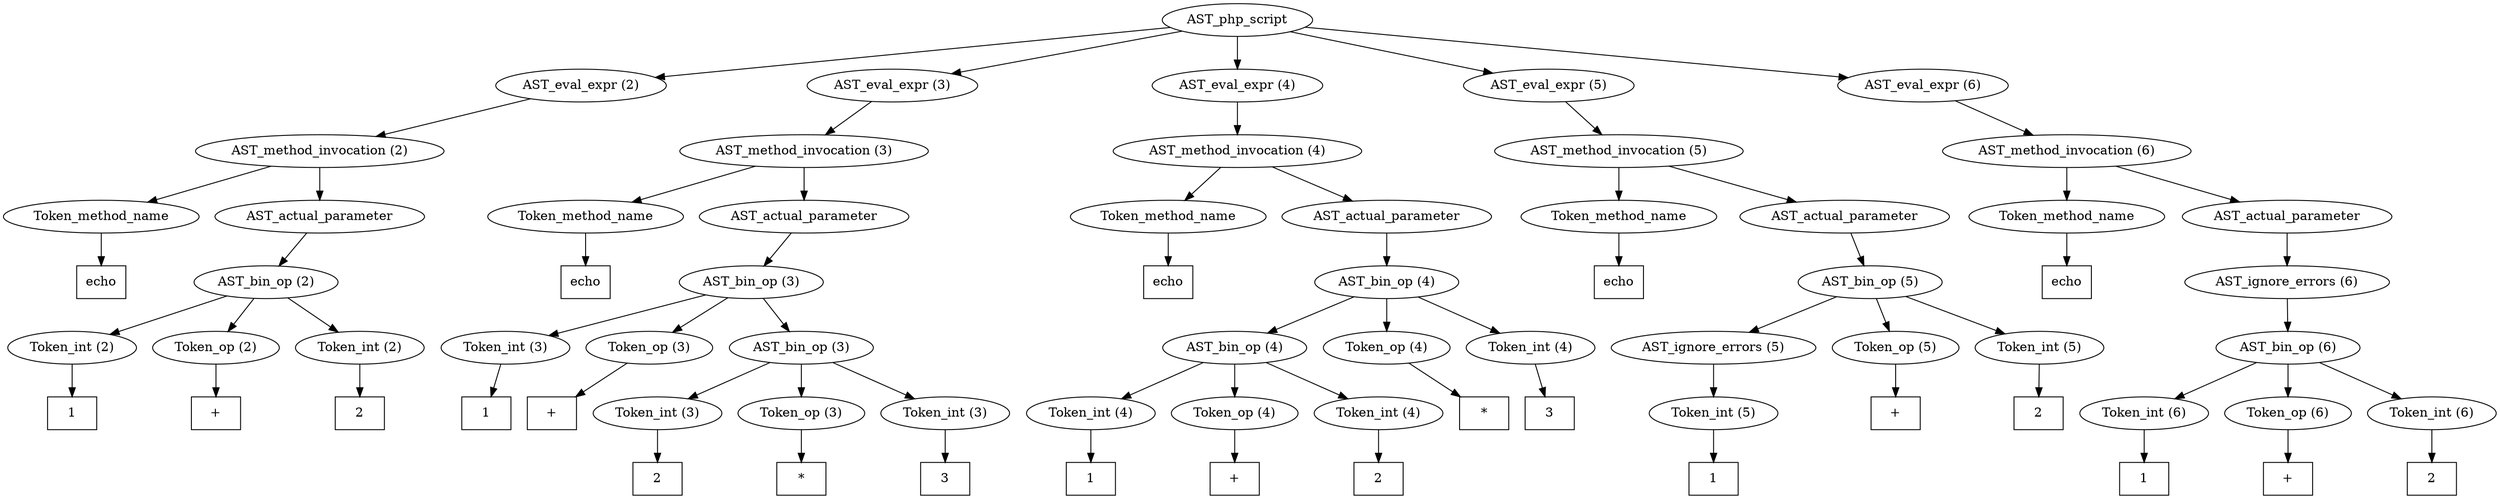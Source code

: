 /*
 * AST in dot format generated by phc -- the PHP compiler
 */

digraph AST {
node_0 [label="AST_php_script"];
node_1 [label="AST_eval_expr (2)"];
node_2 [label="AST_method_invocation (2)"];
node_3 [label="Token_method_name"];
node_4 [label="echo", shape=box]
node_3 -> node_4;
node_5 [label="AST_actual_parameter"];
node_6 [label="AST_bin_op (2)"];
node_7 [label="Token_int (2)"];
node_8 [label="1", shape=box]
node_7 -> node_8;
node_9 [label="Token_op (2)"];
node_10 [label="+", shape=box]
node_9 -> node_10;
node_11 [label="Token_int (2)"];
node_12 [label="2", shape=box]
node_11 -> node_12;
node_6 -> node_11;
node_6 -> node_9;
node_6 -> node_7;
node_5 -> node_6;
node_2 -> node_5;
node_2 -> node_3;
node_1 -> node_2;
node_13 [label="AST_eval_expr (3)"];
node_14 [label="AST_method_invocation (3)"];
node_15 [label="Token_method_name"];
node_16 [label="echo", shape=box]
node_15 -> node_16;
node_17 [label="AST_actual_parameter"];
node_18 [label="AST_bin_op (3)"];
node_19 [label="Token_int (3)"];
node_20 [label="1", shape=box]
node_19 -> node_20;
node_21 [label="Token_op (3)"];
node_22 [label="+", shape=box]
node_21 -> node_22;
node_23 [label="AST_bin_op (3)"];
node_24 [label="Token_int (3)"];
node_25 [label="2", shape=box]
node_24 -> node_25;
node_26 [label="Token_op (3)"];
node_27 [label="*", shape=box]
node_26 -> node_27;
node_28 [label="Token_int (3)"];
node_29 [label="3", shape=box]
node_28 -> node_29;
node_23 -> node_28;
node_23 -> node_26;
node_23 -> node_24;
node_18 -> node_23;
node_18 -> node_21;
node_18 -> node_19;
node_17 -> node_18;
node_14 -> node_17;
node_14 -> node_15;
node_13 -> node_14;
node_30 [label="AST_eval_expr (4)"];
node_31 [label="AST_method_invocation (4)"];
node_32 [label="Token_method_name"];
node_33 [label="echo", shape=box]
node_32 -> node_33;
node_34 [label="AST_actual_parameter"];
node_35 [label="AST_bin_op (4)"];
node_36 [label="AST_bin_op (4)"];
node_37 [label="Token_int (4)"];
node_38 [label="1", shape=box]
node_37 -> node_38;
node_39 [label="Token_op (4)"];
node_40 [label="+", shape=box]
node_39 -> node_40;
node_41 [label="Token_int (4)"];
node_42 [label="2", shape=box]
node_41 -> node_42;
node_36 -> node_41;
node_36 -> node_39;
node_36 -> node_37;
node_43 [label="Token_op (4)"];
node_44 [label="*", shape=box]
node_43 -> node_44;
node_45 [label="Token_int (4)"];
node_46 [label="3", shape=box]
node_45 -> node_46;
node_35 -> node_45;
node_35 -> node_43;
node_35 -> node_36;
node_34 -> node_35;
node_31 -> node_34;
node_31 -> node_32;
node_30 -> node_31;
node_47 [label="AST_eval_expr (5)"];
node_48 [label="AST_method_invocation (5)"];
node_49 [label="Token_method_name"];
node_50 [label="echo", shape=box]
node_49 -> node_50;
node_51 [label="AST_actual_parameter"];
node_52 [label="AST_bin_op (5)"];
node_53 [label="AST_ignore_errors (5)"];
node_54 [label="Token_int (5)"];
node_55 [label="1", shape=box]
node_54 -> node_55;
node_53 -> node_54;
node_56 [label="Token_op (5)"];
node_57 [label="+", shape=box]
node_56 -> node_57;
node_58 [label="Token_int (5)"];
node_59 [label="2", shape=box]
node_58 -> node_59;
node_52 -> node_58;
node_52 -> node_56;
node_52 -> node_53;
node_51 -> node_52;
node_48 -> node_51;
node_48 -> node_49;
node_47 -> node_48;
node_60 [label="AST_eval_expr (6)"];
node_61 [label="AST_method_invocation (6)"];
node_62 [label="Token_method_name"];
node_63 [label="echo", shape=box]
node_62 -> node_63;
node_64 [label="AST_actual_parameter"];
node_65 [label="AST_ignore_errors (6)"];
node_66 [label="AST_bin_op (6)"];
node_67 [label="Token_int (6)"];
node_68 [label="1", shape=box]
node_67 -> node_68;
node_69 [label="Token_op (6)"];
node_70 [label="+", shape=box]
node_69 -> node_70;
node_71 [label="Token_int (6)"];
node_72 [label="2", shape=box]
node_71 -> node_72;
node_66 -> node_71;
node_66 -> node_69;
node_66 -> node_67;
node_65 -> node_66;
node_64 -> node_65;
node_61 -> node_64;
node_61 -> node_62;
node_60 -> node_61;
node_0 -> node_60;
node_0 -> node_47;
node_0 -> node_30;
node_0 -> node_13;
node_0 -> node_1;
}
